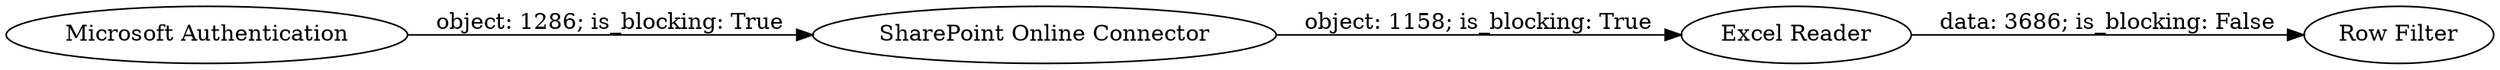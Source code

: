 digraph {
	"1687289517004810329_3" [label="Excel Reader"]
	"1687289517004810329_1" [label="SharePoint Online Connector"]
	"1687289517004810329_2" [label="Microsoft Authentication"]
	"1687289517004810329_4" [label="Row Filter"]
	"1687289517004810329_1" -> "1687289517004810329_3" [label="object: 1158; is_blocking: True"]
	"1687289517004810329_2" -> "1687289517004810329_1" [label="object: 1286; is_blocking: True"]
	"1687289517004810329_3" -> "1687289517004810329_4" [label="data: 3686; is_blocking: False"]
	rankdir=LR
}
